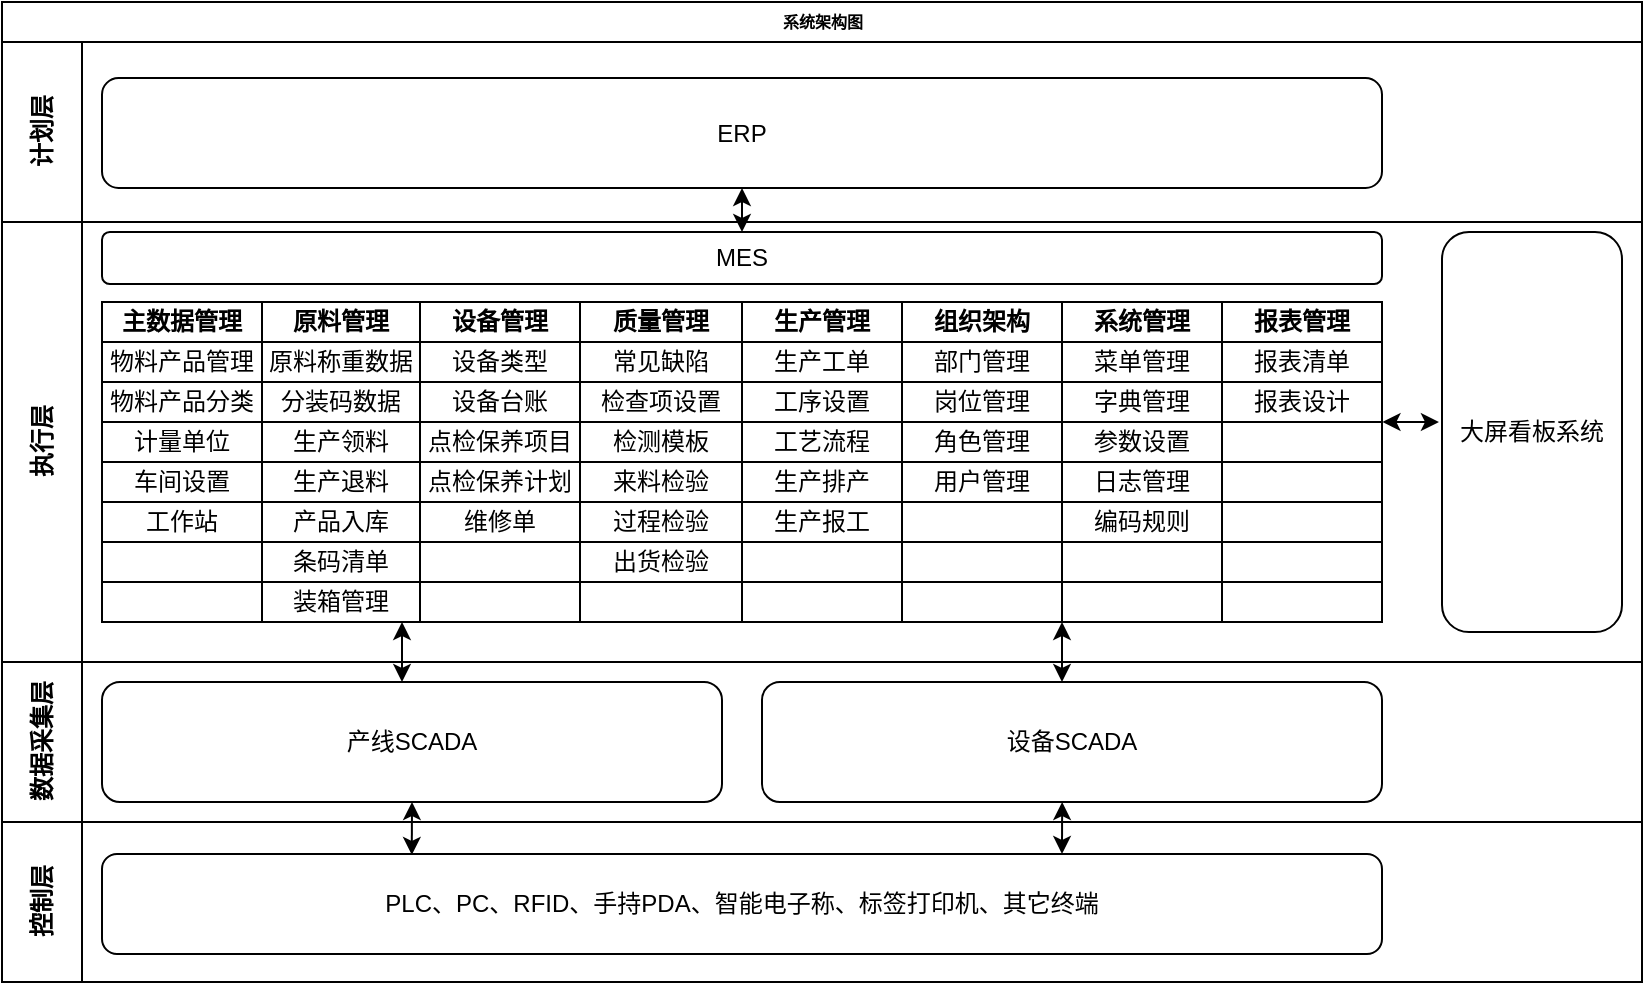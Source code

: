 <mxfile version="21.2.1" type="github">
  <diagram name="Page-1" id="c7488fd3-1785-93aa-aadb-54a6760d102a">
    <mxGraphModel dx="500" dy="239" grid="1" gridSize="10" guides="1" tooltips="1" connect="1" arrows="1" fold="1" page="1" pageScale="1" pageWidth="1100" pageHeight="850" background="none" math="0" shadow="0">
      <root>
        <mxCell id="0" />
        <mxCell id="1" parent="0" />
        <mxCell id="2b4e8129b02d487f-1" value="系统架构图" style="swimlane;html=1;childLayout=stackLayout;horizontal=1;startSize=20;horizontalStack=0;rounded=0;shadow=0;labelBackgroundColor=none;strokeWidth=1;fontFamily=Verdana;fontSize=8;align=center;" parent="1" vertex="1">
          <mxGeometry x="180" y="70" width="820" height="490" as="geometry" />
        </mxCell>
        <mxCell id="2b4e8129b02d487f-2" value="计划层" style="swimlane;html=1;startSize=40;horizontal=0;align=center;" parent="2b4e8129b02d487f-1" vertex="1">
          <mxGeometry y="20" width="820" height="90" as="geometry" />
        </mxCell>
        <mxCell id="jEixtRFuUvfLuJaJq4XK-9" value="ERP" style="rounded=1;whiteSpace=wrap;html=1;" vertex="1" parent="2b4e8129b02d487f-2">
          <mxGeometry x="50" y="18" width="640" height="55" as="geometry" />
        </mxCell>
        <mxCell id="2b4e8129b02d487f-3" value="执行层" style="swimlane;html=1;startSize=40;horizontal=0;" parent="2b4e8129b02d487f-1" vertex="1">
          <mxGeometry y="110" width="820" height="220" as="geometry" />
        </mxCell>
        <mxCell id="jEixtRFuUvfLuJaJq4XK-10" value="MES" style="rounded=1;whiteSpace=wrap;html=1;" vertex="1" parent="2b4e8129b02d487f-3">
          <mxGeometry x="50" y="5" width="640" height="26" as="geometry" />
        </mxCell>
        <mxCell id="jEixtRFuUvfLuJaJq4XK-14" value="" style="childLayout=tableLayout;recursiveResize=0;shadow=0;fillColor=none;" vertex="1" parent="2b4e8129b02d487f-3">
          <mxGeometry x="50" y="40" width="640" height="160" as="geometry" />
        </mxCell>
        <mxCell id="jEixtRFuUvfLuJaJq4XK-15" value="" style="shape=tableRow;horizontal=0;startSize=0;swimlaneHead=0;swimlaneBody=0;top=0;left=0;bottom=0;right=0;dropTarget=0;collapsible=0;recursiveResize=0;expand=0;fontStyle=0;fillColor=none;strokeColor=inherit;" vertex="1" parent="jEixtRFuUvfLuJaJq4XK-14">
          <mxGeometry width="640" height="20" as="geometry" />
        </mxCell>
        <mxCell id="jEixtRFuUvfLuJaJq4XK-31" value="主数据管理" style="connectable=0;recursiveResize=0;strokeColor=inherit;fillColor=none;align=center;whiteSpace=wrap;html=1;fontStyle=1" vertex="1" parent="jEixtRFuUvfLuJaJq4XK-15">
          <mxGeometry width="80" height="20" as="geometry">
            <mxRectangle width="80" height="20" as="alternateBounds" />
          </mxGeometry>
        </mxCell>
        <mxCell id="jEixtRFuUvfLuJaJq4XK-29" value="原料管理" style="connectable=0;recursiveResize=0;strokeColor=inherit;fillColor=none;align=center;whiteSpace=wrap;html=1;fontStyle=1" vertex="1" parent="jEixtRFuUvfLuJaJq4XK-15">
          <mxGeometry x="80" width="79" height="20" as="geometry">
            <mxRectangle width="79" height="20" as="alternateBounds" />
          </mxGeometry>
        </mxCell>
        <mxCell id="jEixtRFuUvfLuJaJq4XK-27" value="&lt;b&gt;设备管理&lt;/b&gt;" style="connectable=0;recursiveResize=0;strokeColor=inherit;fillColor=none;align=center;whiteSpace=wrap;html=1;" vertex="1" parent="jEixtRFuUvfLuJaJq4XK-15">
          <mxGeometry x="159" width="80" height="20" as="geometry">
            <mxRectangle width="80" height="20" as="alternateBounds" />
          </mxGeometry>
        </mxCell>
        <mxCell id="jEixtRFuUvfLuJaJq4XK-16" value="&lt;b&gt;质量管理&lt;/b&gt;" style="connectable=0;recursiveResize=0;strokeColor=inherit;fillColor=none;align=center;whiteSpace=wrap;html=1;" vertex="1" parent="jEixtRFuUvfLuJaJq4XK-15">
          <mxGeometry x="239" width="81" height="20" as="geometry">
            <mxRectangle width="81" height="20" as="alternateBounds" />
          </mxGeometry>
        </mxCell>
        <mxCell id="jEixtRFuUvfLuJaJq4XK-17" value="&lt;b&gt;生产管理&lt;/b&gt;" style="connectable=0;recursiveResize=0;strokeColor=inherit;fillColor=none;align=center;whiteSpace=wrap;html=1;" vertex="1" parent="jEixtRFuUvfLuJaJq4XK-15">
          <mxGeometry x="320" width="80" height="20" as="geometry">
            <mxRectangle width="80" height="20" as="alternateBounds" />
          </mxGeometry>
        </mxCell>
        <mxCell id="jEixtRFuUvfLuJaJq4XK-18" value="&lt;b&gt;组织架构&lt;/b&gt;" style="connectable=0;recursiveResize=0;strokeColor=inherit;fillColor=none;align=center;whiteSpace=wrap;html=1;" vertex="1" parent="jEixtRFuUvfLuJaJq4XK-15">
          <mxGeometry x="400" width="80" height="20" as="geometry">
            <mxRectangle width="80" height="20" as="alternateBounds" />
          </mxGeometry>
        </mxCell>
        <mxCell id="jEixtRFuUvfLuJaJq4XK-83" value="&lt;b&gt;系统管理&lt;/b&gt;" style="connectable=0;recursiveResize=0;strokeColor=inherit;fillColor=none;align=center;whiteSpace=wrap;html=1;" vertex="1" parent="jEixtRFuUvfLuJaJq4XK-15">
          <mxGeometry x="480" width="80" height="20" as="geometry">
            <mxRectangle width="80" height="20" as="alternateBounds" />
          </mxGeometry>
        </mxCell>
        <mxCell id="jEixtRFuUvfLuJaJq4XK-91" value="&lt;b&gt;报表管理&lt;/b&gt;" style="connectable=0;recursiveResize=0;strokeColor=inherit;fillColor=none;align=center;whiteSpace=wrap;html=1;" vertex="1" parent="jEixtRFuUvfLuJaJq4XK-15">
          <mxGeometry x="560" width="80" height="20" as="geometry">
            <mxRectangle width="80" height="20" as="alternateBounds" />
          </mxGeometry>
        </mxCell>
        <mxCell id="jEixtRFuUvfLuJaJq4XK-19" style="shape=tableRow;horizontal=0;startSize=0;swimlaneHead=0;swimlaneBody=0;top=0;left=0;bottom=0;right=0;dropTarget=0;collapsible=0;recursiveResize=0;expand=0;fontStyle=0;fillColor=none;strokeColor=inherit;" vertex="1" parent="jEixtRFuUvfLuJaJq4XK-14">
          <mxGeometry y="20" width="640" height="20" as="geometry" />
        </mxCell>
        <mxCell id="jEixtRFuUvfLuJaJq4XK-32" value="物料产品管理" style="connectable=0;recursiveResize=0;strokeColor=inherit;fillColor=none;align=center;whiteSpace=wrap;html=1;" vertex="1" parent="jEixtRFuUvfLuJaJq4XK-19">
          <mxGeometry width="80" height="20" as="geometry">
            <mxRectangle width="80" height="20" as="alternateBounds" />
          </mxGeometry>
        </mxCell>
        <mxCell id="jEixtRFuUvfLuJaJq4XK-30" value="原料称重数据" style="connectable=0;recursiveResize=0;strokeColor=inherit;fillColor=none;align=center;whiteSpace=wrap;html=1;" vertex="1" parent="jEixtRFuUvfLuJaJq4XK-19">
          <mxGeometry x="80" width="79" height="20" as="geometry">
            <mxRectangle width="79" height="20" as="alternateBounds" />
          </mxGeometry>
        </mxCell>
        <mxCell id="jEixtRFuUvfLuJaJq4XK-28" value="设备类型" style="connectable=0;recursiveResize=0;strokeColor=inherit;fillColor=none;align=center;whiteSpace=wrap;html=1;" vertex="1" parent="jEixtRFuUvfLuJaJq4XK-19">
          <mxGeometry x="159" width="80" height="20" as="geometry">
            <mxRectangle width="80" height="20" as="alternateBounds" />
          </mxGeometry>
        </mxCell>
        <mxCell id="jEixtRFuUvfLuJaJq4XK-20" value="常见缺陷" style="connectable=0;recursiveResize=0;strokeColor=inherit;fillColor=none;align=center;whiteSpace=wrap;html=1;" vertex="1" parent="jEixtRFuUvfLuJaJq4XK-19">
          <mxGeometry x="239" width="81" height="20" as="geometry">
            <mxRectangle width="81" height="20" as="alternateBounds" />
          </mxGeometry>
        </mxCell>
        <mxCell id="jEixtRFuUvfLuJaJq4XK-21" value="生产工单" style="connectable=0;recursiveResize=0;strokeColor=inherit;fillColor=none;align=center;whiteSpace=wrap;html=1;" vertex="1" parent="jEixtRFuUvfLuJaJq4XK-19">
          <mxGeometry x="320" width="80" height="20" as="geometry">
            <mxRectangle width="80" height="20" as="alternateBounds" />
          </mxGeometry>
        </mxCell>
        <mxCell id="jEixtRFuUvfLuJaJq4XK-22" value="部门管理" style="connectable=0;recursiveResize=0;strokeColor=inherit;fillColor=none;align=center;whiteSpace=wrap;html=1;" vertex="1" parent="jEixtRFuUvfLuJaJq4XK-19">
          <mxGeometry x="400" width="80" height="20" as="geometry">
            <mxRectangle width="80" height="20" as="alternateBounds" />
          </mxGeometry>
        </mxCell>
        <mxCell id="jEixtRFuUvfLuJaJq4XK-84" value="菜单管理" style="connectable=0;recursiveResize=0;strokeColor=inherit;fillColor=none;align=center;whiteSpace=wrap;html=1;" vertex="1" parent="jEixtRFuUvfLuJaJq4XK-19">
          <mxGeometry x="480" width="80" height="20" as="geometry">
            <mxRectangle width="80" height="20" as="alternateBounds" />
          </mxGeometry>
        </mxCell>
        <mxCell id="jEixtRFuUvfLuJaJq4XK-92" value="报表清单" style="connectable=0;recursiveResize=0;strokeColor=inherit;fillColor=none;align=center;whiteSpace=wrap;html=1;" vertex="1" parent="jEixtRFuUvfLuJaJq4XK-19">
          <mxGeometry x="560" width="80" height="20" as="geometry">
            <mxRectangle width="80" height="20" as="alternateBounds" />
          </mxGeometry>
        </mxCell>
        <mxCell id="jEixtRFuUvfLuJaJq4XK-33" style="shape=tableRow;horizontal=0;startSize=0;swimlaneHead=0;swimlaneBody=0;top=0;left=0;bottom=0;right=0;dropTarget=0;collapsible=0;recursiveResize=0;expand=0;fontStyle=0;fillColor=none;strokeColor=inherit;" vertex="1" parent="jEixtRFuUvfLuJaJq4XK-14">
          <mxGeometry y="40" width="640" height="20" as="geometry" />
        </mxCell>
        <mxCell id="jEixtRFuUvfLuJaJq4XK-34" value="物料产品分类" style="connectable=0;recursiveResize=0;strokeColor=inherit;fillColor=none;align=center;whiteSpace=wrap;html=1;" vertex="1" parent="jEixtRFuUvfLuJaJq4XK-33">
          <mxGeometry width="80" height="20" as="geometry">
            <mxRectangle width="80" height="20" as="alternateBounds" />
          </mxGeometry>
        </mxCell>
        <mxCell id="jEixtRFuUvfLuJaJq4XK-35" value="分装码数据" style="connectable=0;recursiveResize=0;strokeColor=inherit;fillColor=none;align=center;whiteSpace=wrap;html=1;" vertex="1" parent="jEixtRFuUvfLuJaJq4XK-33">
          <mxGeometry x="80" width="79" height="20" as="geometry">
            <mxRectangle width="79" height="20" as="alternateBounds" />
          </mxGeometry>
        </mxCell>
        <mxCell id="jEixtRFuUvfLuJaJq4XK-36" value="设备台账" style="connectable=0;recursiveResize=0;strokeColor=inherit;fillColor=none;align=center;whiteSpace=wrap;html=1;" vertex="1" parent="jEixtRFuUvfLuJaJq4XK-33">
          <mxGeometry x="159" width="80" height="20" as="geometry">
            <mxRectangle width="80" height="20" as="alternateBounds" />
          </mxGeometry>
        </mxCell>
        <mxCell id="jEixtRFuUvfLuJaJq4XK-37" value="检查项设置" style="connectable=0;recursiveResize=0;strokeColor=inherit;fillColor=none;align=center;whiteSpace=wrap;html=1;" vertex="1" parent="jEixtRFuUvfLuJaJq4XK-33">
          <mxGeometry x="239" width="81" height="20" as="geometry">
            <mxRectangle width="81" height="20" as="alternateBounds" />
          </mxGeometry>
        </mxCell>
        <mxCell id="jEixtRFuUvfLuJaJq4XK-38" value="工序设置" style="connectable=0;recursiveResize=0;strokeColor=inherit;fillColor=none;align=center;whiteSpace=wrap;html=1;" vertex="1" parent="jEixtRFuUvfLuJaJq4XK-33">
          <mxGeometry x="320" width="80" height="20" as="geometry">
            <mxRectangle width="80" height="20" as="alternateBounds" />
          </mxGeometry>
        </mxCell>
        <mxCell id="jEixtRFuUvfLuJaJq4XK-39" value="岗位管理" style="connectable=0;recursiveResize=0;strokeColor=inherit;fillColor=none;align=center;whiteSpace=wrap;html=1;" vertex="1" parent="jEixtRFuUvfLuJaJq4XK-33">
          <mxGeometry x="400" width="80" height="20" as="geometry">
            <mxRectangle width="80" height="20" as="alternateBounds" />
          </mxGeometry>
        </mxCell>
        <mxCell id="jEixtRFuUvfLuJaJq4XK-85" value="字典管理" style="connectable=0;recursiveResize=0;strokeColor=inherit;fillColor=none;align=center;whiteSpace=wrap;html=1;" vertex="1" parent="jEixtRFuUvfLuJaJq4XK-33">
          <mxGeometry x="480" width="80" height="20" as="geometry">
            <mxRectangle width="80" height="20" as="alternateBounds" />
          </mxGeometry>
        </mxCell>
        <mxCell id="jEixtRFuUvfLuJaJq4XK-93" value="报表设计" style="connectable=0;recursiveResize=0;strokeColor=inherit;fillColor=none;align=center;whiteSpace=wrap;html=1;" vertex="1" parent="jEixtRFuUvfLuJaJq4XK-33">
          <mxGeometry x="560" width="80" height="20" as="geometry">
            <mxRectangle width="80" height="20" as="alternateBounds" />
          </mxGeometry>
        </mxCell>
        <mxCell id="jEixtRFuUvfLuJaJq4XK-40" style="shape=tableRow;horizontal=0;startSize=0;swimlaneHead=0;swimlaneBody=0;top=0;left=0;bottom=0;right=0;dropTarget=0;collapsible=0;recursiveResize=0;expand=0;fontStyle=0;fillColor=none;strokeColor=inherit;" vertex="1" parent="jEixtRFuUvfLuJaJq4XK-14">
          <mxGeometry y="60" width="640" height="20" as="geometry" />
        </mxCell>
        <mxCell id="jEixtRFuUvfLuJaJq4XK-41" value="计量单位" style="connectable=0;recursiveResize=0;strokeColor=inherit;fillColor=none;align=center;whiteSpace=wrap;html=1;" vertex="1" parent="jEixtRFuUvfLuJaJq4XK-40">
          <mxGeometry width="80" height="20" as="geometry">
            <mxRectangle width="80" height="20" as="alternateBounds" />
          </mxGeometry>
        </mxCell>
        <mxCell id="jEixtRFuUvfLuJaJq4XK-42" value="生产领料" style="connectable=0;recursiveResize=0;strokeColor=inherit;fillColor=none;align=center;whiteSpace=wrap;html=1;" vertex="1" parent="jEixtRFuUvfLuJaJq4XK-40">
          <mxGeometry x="80" width="79" height="20" as="geometry">
            <mxRectangle width="79" height="20" as="alternateBounds" />
          </mxGeometry>
        </mxCell>
        <mxCell id="jEixtRFuUvfLuJaJq4XK-43" value="点检保养项目" style="connectable=0;recursiveResize=0;strokeColor=inherit;fillColor=none;align=center;whiteSpace=wrap;html=1;" vertex="1" parent="jEixtRFuUvfLuJaJq4XK-40">
          <mxGeometry x="159" width="80" height="20" as="geometry">
            <mxRectangle width="80" height="20" as="alternateBounds" />
          </mxGeometry>
        </mxCell>
        <mxCell id="jEixtRFuUvfLuJaJq4XK-44" value="检测模板" style="connectable=0;recursiveResize=0;strokeColor=inherit;fillColor=none;align=center;whiteSpace=wrap;html=1;" vertex="1" parent="jEixtRFuUvfLuJaJq4XK-40">
          <mxGeometry x="239" width="81" height="20" as="geometry">
            <mxRectangle width="81" height="20" as="alternateBounds" />
          </mxGeometry>
        </mxCell>
        <mxCell id="jEixtRFuUvfLuJaJq4XK-45" value="工艺流程" style="connectable=0;recursiveResize=0;strokeColor=inherit;fillColor=none;align=center;whiteSpace=wrap;html=1;" vertex="1" parent="jEixtRFuUvfLuJaJq4XK-40">
          <mxGeometry x="320" width="80" height="20" as="geometry">
            <mxRectangle width="80" height="20" as="alternateBounds" />
          </mxGeometry>
        </mxCell>
        <mxCell id="jEixtRFuUvfLuJaJq4XK-46" value="角色管理" style="connectable=0;recursiveResize=0;strokeColor=inherit;fillColor=none;align=center;whiteSpace=wrap;html=1;" vertex="1" parent="jEixtRFuUvfLuJaJq4XK-40">
          <mxGeometry x="400" width="80" height="20" as="geometry">
            <mxRectangle width="80" height="20" as="alternateBounds" />
          </mxGeometry>
        </mxCell>
        <mxCell id="jEixtRFuUvfLuJaJq4XK-86" value="参数设置" style="connectable=0;recursiveResize=0;strokeColor=inherit;fillColor=none;align=center;whiteSpace=wrap;html=1;" vertex="1" parent="jEixtRFuUvfLuJaJq4XK-40">
          <mxGeometry x="480" width="80" height="20" as="geometry">
            <mxRectangle width="80" height="20" as="alternateBounds" />
          </mxGeometry>
        </mxCell>
        <mxCell id="jEixtRFuUvfLuJaJq4XK-94" style="connectable=0;recursiveResize=0;strokeColor=inherit;fillColor=none;align=center;whiteSpace=wrap;html=1;" vertex="1" parent="jEixtRFuUvfLuJaJq4XK-40">
          <mxGeometry x="560" width="80" height="20" as="geometry">
            <mxRectangle width="80" height="20" as="alternateBounds" />
          </mxGeometry>
        </mxCell>
        <mxCell id="jEixtRFuUvfLuJaJq4XK-54" style="shape=tableRow;horizontal=0;startSize=0;swimlaneHead=0;swimlaneBody=0;top=0;left=0;bottom=0;right=0;dropTarget=0;collapsible=0;recursiveResize=0;expand=0;fontStyle=0;fillColor=none;strokeColor=inherit;" vertex="1" parent="jEixtRFuUvfLuJaJq4XK-14">
          <mxGeometry y="80" width="640" height="20" as="geometry" />
        </mxCell>
        <mxCell id="jEixtRFuUvfLuJaJq4XK-55" value="车间设置" style="connectable=0;recursiveResize=0;strokeColor=inherit;fillColor=none;align=center;whiteSpace=wrap;html=1;" vertex="1" parent="jEixtRFuUvfLuJaJq4XK-54">
          <mxGeometry width="80" height="20" as="geometry">
            <mxRectangle width="80" height="20" as="alternateBounds" />
          </mxGeometry>
        </mxCell>
        <mxCell id="jEixtRFuUvfLuJaJq4XK-56" value="生产退料" style="connectable=0;recursiveResize=0;strokeColor=inherit;fillColor=none;align=center;whiteSpace=wrap;html=1;" vertex="1" parent="jEixtRFuUvfLuJaJq4XK-54">
          <mxGeometry x="80" width="79" height="20" as="geometry">
            <mxRectangle width="79" height="20" as="alternateBounds" />
          </mxGeometry>
        </mxCell>
        <mxCell id="jEixtRFuUvfLuJaJq4XK-57" value="点检保养计划" style="connectable=0;recursiveResize=0;strokeColor=inherit;fillColor=none;align=center;whiteSpace=wrap;html=1;" vertex="1" parent="jEixtRFuUvfLuJaJq4XK-54">
          <mxGeometry x="159" width="80" height="20" as="geometry">
            <mxRectangle width="80" height="20" as="alternateBounds" />
          </mxGeometry>
        </mxCell>
        <mxCell id="jEixtRFuUvfLuJaJq4XK-58" value="来料检验" style="connectable=0;recursiveResize=0;strokeColor=inherit;fillColor=none;align=center;whiteSpace=wrap;html=1;" vertex="1" parent="jEixtRFuUvfLuJaJq4XK-54">
          <mxGeometry x="239" width="81" height="20" as="geometry">
            <mxRectangle width="81" height="20" as="alternateBounds" />
          </mxGeometry>
        </mxCell>
        <mxCell id="jEixtRFuUvfLuJaJq4XK-59" value="生产排产" style="connectable=0;recursiveResize=0;strokeColor=inherit;fillColor=none;align=center;whiteSpace=wrap;html=1;" vertex="1" parent="jEixtRFuUvfLuJaJq4XK-54">
          <mxGeometry x="320" width="80" height="20" as="geometry">
            <mxRectangle width="80" height="20" as="alternateBounds" />
          </mxGeometry>
        </mxCell>
        <mxCell id="jEixtRFuUvfLuJaJq4XK-60" value="用户管理" style="connectable=0;recursiveResize=0;strokeColor=inherit;fillColor=none;align=center;whiteSpace=wrap;html=1;" vertex="1" parent="jEixtRFuUvfLuJaJq4XK-54">
          <mxGeometry x="400" width="80" height="20" as="geometry">
            <mxRectangle width="80" height="20" as="alternateBounds" />
          </mxGeometry>
        </mxCell>
        <mxCell id="jEixtRFuUvfLuJaJq4XK-87" value="日志管理" style="connectable=0;recursiveResize=0;strokeColor=inherit;fillColor=none;align=center;whiteSpace=wrap;html=1;" vertex="1" parent="jEixtRFuUvfLuJaJq4XK-54">
          <mxGeometry x="480" width="80" height="20" as="geometry">
            <mxRectangle width="80" height="20" as="alternateBounds" />
          </mxGeometry>
        </mxCell>
        <mxCell id="jEixtRFuUvfLuJaJq4XK-95" style="connectable=0;recursiveResize=0;strokeColor=inherit;fillColor=none;align=center;whiteSpace=wrap;html=1;" vertex="1" parent="jEixtRFuUvfLuJaJq4XK-54">
          <mxGeometry x="560" width="80" height="20" as="geometry">
            <mxRectangle width="80" height="20" as="alternateBounds" />
          </mxGeometry>
        </mxCell>
        <mxCell id="jEixtRFuUvfLuJaJq4XK-47" style="shape=tableRow;horizontal=0;startSize=0;swimlaneHead=0;swimlaneBody=0;top=0;left=0;bottom=0;right=0;dropTarget=0;collapsible=0;recursiveResize=0;expand=0;fontStyle=0;fillColor=none;strokeColor=inherit;" vertex="1" parent="jEixtRFuUvfLuJaJq4XK-14">
          <mxGeometry y="100" width="640" height="20" as="geometry" />
        </mxCell>
        <mxCell id="jEixtRFuUvfLuJaJq4XK-48" value="工作站" style="connectable=0;recursiveResize=0;strokeColor=inherit;fillColor=none;align=center;whiteSpace=wrap;html=1;" vertex="1" parent="jEixtRFuUvfLuJaJq4XK-47">
          <mxGeometry width="80" height="20" as="geometry">
            <mxRectangle width="80" height="20" as="alternateBounds" />
          </mxGeometry>
        </mxCell>
        <mxCell id="jEixtRFuUvfLuJaJq4XK-49" value="产品入库" style="connectable=0;recursiveResize=0;strokeColor=inherit;fillColor=none;align=center;whiteSpace=wrap;html=1;" vertex="1" parent="jEixtRFuUvfLuJaJq4XK-47">
          <mxGeometry x="80" width="79" height="20" as="geometry">
            <mxRectangle width="79" height="20" as="alternateBounds" />
          </mxGeometry>
        </mxCell>
        <mxCell id="jEixtRFuUvfLuJaJq4XK-50" value="维修单" style="connectable=0;recursiveResize=0;strokeColor=inherit;fillColor=none;align=center;whiteSpace=wrap;html=1;" vertex="1" parent="jEixtRFuUvfLuJaJq4XK-47">
          <mxGeometry x="159" width="80" height="20" as="geometry">
            <mxRectangle width="80" height="20" as="alternateBounds" />
          </mxGeometry>
        </mxCell>
        <mxCell id="jEixtRFuUvfLuJaJq4XK-51" value="过程检验" style="connectable=0;recursiveResize=0;strokeColor=inherit;fillColor=none;align=center;whiteSpace=wrap;html=1;" vertex="1" parent="jEixtRFuUvfLuJaJq4XK-47">
          <mxGeometry x="239" width="81" height="20" as="geometry">
            <mxRectangle width="81" height="20" as="alternateBounds" />
          </mxGeometry>
        </mxCell>
        <mxCell id="jEixtRFuUvfLuJaJq4XK-52" value="生产报工" style="connectable=0;recursiveResize=0;strokeColor=inherit;fillColor=none;align=center;whiteSpace=wrap;html=1;" vertex="1" parent="jEixtRFuUvfLuJaJq4XK-47">
          <mxGeometry x="320" width="80" height="20" as="geometry">
            <mxRectangle width="80" height="20" as="alternateBounds" />
          </mxGeometry>
        </mxCell>
        <mxCell id="jEixtRFuUvfLuJaJq4XK-53" style="connectable=0;recursiveResize=0;strokeColor=inherit;fillColor=none;align=center;whiteSpace=wrap;html=1;" vertex="1" parent="jEixtRFuUvfLuJaJq4XK-47">
          <mxGeometry x="400" width="80" height="20" as="geometry">
            <mxRectangle width="80" height="20" as="alternateBounds" />
          </mxGeometry>
        </mxCell>
        <mxCell id="jEixtRFuUvfLuJaJq4XK-88" value="编码规则" style="connectable=0;recursiveResize=0;strokeColor=inherit;fillColor=none;align=center;whiteSpace=wrap;html=1;" vertex="1" parent="jEixtRFuUvfLuJaJq4XK-47">
          <mxGeometry x="480" width="80" height="20" as="geometry">
            <mxRectangle width="80" height="20" as="alternateBounds" />
          </mxGeometry>
        </mxCell>
        <mxCell id="jEixtRFuUvfLuJaJq4XK-96" style="connectable=0;recursiveResize=0;strokeColor=inherit;fillColor=none;align=center;whiteSpace=wrap;html=1;" vertex="1" parent="jEixtRFuUvfLuJaJq4XK-47">
          <mxGeometry x="560" width="80" height="20" as="geometry">
            <mxRectangle width="80" height="20" as="alternateBounds" />
          </mxGeometry>
        </mxCell>
        <mxCell id="jEixtRFuUvfLuJaJq4XK-68" style="shape=tableRow;horizontal=0;startSize=0;swimlaneHead=0;swimlaneBody=0;top=0;left=0;bottom=0;right=0;dropTarget=0;collapsible=0;recursiveResize=0;expand=0;fontStyle=0;fillColor=none;strokeColor=inherit;" vertex="1" parent="jEixtRFuUvfLuJaJq4XK-14">
          <mxGeometry y="120" width="640" height="20" as="geometry" />
        </mxCell>
        <mxCell id="jEixtRFuUvfLuJaJq4XK-69" style="connectable=0;recursiveResize=0;strokeColor=inherit;fillColor=none;align=center;whiteSpace=wrap;html=1;" vertex="1" parent="jEixtRFuUvfLuJaJq4XK-68">
          <mxGeometry width="80" height="20" as="geometry">
            <mxRectangle width="80" height="20" as="alternateBounds" />
          </mxGeometry>
        </mxCell>
        <mxCell id="jEixtRFuUvfLuJaJq4XK-70" value="条码清单" style="connectable=0;recursiveResize=0;strokeColor=inherit;fillColor=none;align=center;whiteSpace=wrap;html=1;" vertex="1" parent="jEixtRFuUvfLuJaJq4XK-68">
          <mxGeometry x="80" width="79" height="20" as="geometry">
            <mxRectangle width="79" height="20" as="alternateBounds" />
          </mxGeometry>
        </mxCell>
        <mxCell id="jEixtRFuUvfLuJaJq4XK-71" style="connectable=0;recursiveResize=0;strokeColor=inherit;fillColor=none;align=center;whiteSpace=wrap;html=1;" vertex="1" parent="jEixtRFuUvfLuJaJq4XK-68">
          <mxGeometry x="159" width="80" height="20" as="geometry">
            <mxRectangle width="80" height="20" as="alternateBounds" />
          </mxGeometry>
        </mxCell>
        <mxCell id="jEixtRFuUvfLuJaJq4XK-72" value="出货检验" style="connectable=0;recursiveResize=0;strokeColor=inherit;fillColor=none;align=center;whiteSpace=wrap;html=1;" vertex="1" parent="jEixtRFuUvfLuJaJq4XK-68">
          <mxGeometry x="239" width="81" height="20" as="geometry">
            <mxRectangle width="81" height="20" as="alternateBounds" />
          </mxGeometry>
        </mxCell>
        <mxCell id="jEixtRFuUvfLuJaJq4XK-73" style="connectable=0;recursiveResize=0;strokeColor=inherit;fillColor=none;align=center;whiteSpace=wrap;html=1;" vertex="1" parent="jEixtRFuUvfLuJaJq4XK-68">
          <mxGeometry x="320" width="80" height="20" as="geometry">
            <mxRectangle width="80" height="20" as="alternateBounds" />
          </mxGeometry>
        </mxCell>
        <mxCell id="jEixtRFuUvfLuJaJq4XK-74" style="connectable=0;recursiveResize=0;strokeColor=inherit;fillColor=none;align=center;whiteSpace=wrap;html=1;" vertex="1" parent="jEixtRFuUvfLuJaJq4XK-68">
          <mxGeometry x="400" width="80" height="20" as="geometry">
            <mxRectangle width="80" height="20" as="alternateBounds" />
          </mxGeometry>
        </mxCell>
        <mxCell id="jEixtRFuUvfLuJaJq4XK-89" style="connectable=0;recursiveResize=0;strokeColor=inherit;fillColor=none;align=center;whiteSpace=wrap;html=1;" vertex="1" parent="jEixtRFuUvfLuJaJq4XK-68">
          <mxGeometry x="480" width="80" height="20" as="geometry">
            <mxRectangle width="80" height="20" as="alternateBounds" />
          </mxGeometry>
        </mxCell>
        <mxCell id="jEixtRFuUvfLuJaJq4XK-97" style="connectable=0;recursiveResize=0;strokeColor=inherit;fillColor=none;align=center;whiteSpace=wrap;html=1;" vertex="1" parent="jEixtRFuUvfLuJaJq4XK-68">
          <mxGeometry x="560" width="80" height="20" as="geometry">
            <mxRectangle width="80" height="20" as="alternateBounds" />
          </mxGeometry>
        </mxCell>
        <mxCell id="jEixtRFuUvfLuJaJq4XK-61" style="shape=tableRow;horizontal=0;startSize=0;swimlaneHead=0;swimlaneBody=0;top=0;left=0;bottom=0;right=0;dropTarget=0;collapsible=0;recursiveResize=0;expand=0;fontStyle=0;fillColor=none;strokeColor=inherit;" vertex="1" parent="jEixtRFuUvfLuJaJq4XK-14">
          <mxGeometry y="140" width="640" height="20" as="geometry" />
        </mxCell>
        <mxCell id="jEixtRFuUvfLuJaJq4XK-62" style="connectable=0;recursiveResize=0;strokeColor=inherit;fillColor=none;align=center;whiteSpace=wrap;html=1;" vertex="1" parent="jEixtRFuUvfLuJaJq4XK-61">
          <mxGeometry width="80" height="20" as="geometry">
            <mxRectangle width="80" height="20" as="alternateBounds" />
          </mxGeometry>
        </mxCell>
        <mxCell id="jEixtRFuUvfLuJaJq4XK-63" value="装箱管理" style="connectable=0;recursiveResize=0;strokeColor=inherit;fillColor=none;align=center;whiteSpace=wrap;html=1;" vertex="1" parent="jEixtRFuUvfLuJaJq4XK-61">
          <mxGeometry x="80" width="79" height="20" as="geometry">
            <mxRectangle width="79" height="20" as="alternateBounds" />
          </mxGeometry>
        </mxCell>
        <mxCell id="jEixtRFuUvfLuJaJq4XK-64" style="connectable=0;recursiveResize=0;strokeColor=inherit;fillColor=none;align=center;whiteSpace=wrap;html=1;" vertex="1" parent="jEixtRFuUvfLuJaJq4XK-61">
          <mxGeometry x="159" width="80" height="20" as="geometry">
            <mxRectangle width="80" height="20" as="alternateBounds" />
          </mxGeometry>
        </mxCell>
        <mxCell id="jEixtRFuUvfLuJaJq4XK-65" style="connectable=0;recursiveResize=0;strokeColor=inherit;fillColor=none;align=center;whiteSpace=wrap;html=1;" vertex="1" parent="jEixtRFuUvfLuJaJq4XK-61">
          <mxGeometry x="239" width="81" height="20" as="geometry">
            <mxRectangle width="81" height="20" as="alternateBounds" />
          </mxGeometry>
        </mxCell>
        <mxCell id="jEixtRFuUvfLuJaJq4XK-66" style="connectable=0;recursiveResize=0;strokeColor=inherit;fillColor=none;align=center;whiteSpace=wrap;html=1;" vertex="1" parent="jEixtRFuUvfLuJaJq4XK-61">
          <mxGeometry x="320" width="80" height="20" as="geometry">
            <mxRectangle width="80" height="20" as="alternateBounds" />
          </mxGeometry>
        </mxCell>
        <mxCell id="jEixtRFuUvfLuJaJq4XK-67" style="connectable=0;recursiveResize=0;strokeColor=inherit;fillColor=none;align=center;whiteSpace=wrap;html=1;" vertex="1" parent="jEixtRFuUvfLuJaJq4XK-61">
          <mxGeometry x="400" width="80" height="20" as="geometry">
            <mxRectangle width="80" height="20" as="alternateBounds" />
          </mxGeometry>
        </mxCell>
        <mxCell id="jEixtRFuUvfLuJaJq4XK-90" style="connectable=0;recursiveResize=0;strokeColor=inherit;fillColor=none;align=center;whiteSpace=wrap;html=1;" vertex="1" parent="jEixtRFuUvfLuJaJq4XK-61">
          <mxGeometry x="480" width="80" height="20" as="geometry">
            <mxRectangle width="80" height="20" as="alternateBounds" />
          </mxGeometry>
        </mxCell>
        <mxCell id="jEixtRFuUvfLuJaJq4XK-98" style="connectable=0;recursiveResize=0;strokeColor=inherit;fillColor=none;align=center;whiteSpace=wrap;html=1;" vertex="1" parent="jEixtRFuUvfLuJaJq4XK-61">
          <mxGeometry x="560" width="80" height="20" as="geometry">
            <mxRectangle width="80" height="20" as="alternateBounds" />
          </mxGeometry>
        </mxCell>
        <mxCell id="jEixtRFuUvfLuJaJq4XK-102" value="大屏看板系统" style="rounded=1;whiteSpace=wrap;html=1;" vertex="1" parent="2b4e8129b02d487f-3">
          <mxGeometry x="720" y="5" width="90" height="200" as="geometry" />
        </mxCell>
        <mxCell id="jEixtRFuUvfLuJaJq4XK-109" value="" style="endArrow=classic;startArrow=classic;html=1;rounded=0;" edge="1" parent="2b4e8129b02d487f-3">
          <mxGeometry width="50" height="50" relative="1" as="geometry">
            <mxPoint x="530" y="230" as="sourcePoint" />
            <mxPoint x="530" y="200" as="targetPoint" />
          </mxGeometry>
        </mxCell>
        <mxCell id="jEixtRFuUvfLuJaJq4XK-114" value="" style="endArrow=classic;startArrow=classic;html=1;rounded=0;exitX=-0.017;exitY=0.475;exitDx=0;exitDy=0;exitPerimeter=0;" edge="1" parent="2b4e8129b02d487f-3" source="jEixtRFuUvfLuJaJq4XK-102">
          <mxGeometry width="50" height="50" relative="1" as="geometry">
            <mxPoint x="690" y="120" as="sourcePoint" />
            <mxPoint x="690.24" y="100" as="targetPoint" />
          </mxGeometry>
        </mxCell>
        <mxCell id="2b4e8129b02d487f-4" value="数据采集层" style="swimlane;html=1;startSize=40;horizontal=0;" parent="2b4e8129b02d487f-1" vertex="1">
          <mxGeometry y="330" width="820" height="80" as="geometry" />
        </mxCell>
        <mxCell id="jEixtRFuUvfLuJaJq4XK-99" value="产线SCADA" style="rounded=1;whiteSpace=wrap;html=1;" vertex="1" parent="2b4e8129b02d487f-4">
          <mxGeometry x="50" y="10" width="310" height="60" as="geometry" />
        </mxCell>
        <mxCell id="jEixtRFuUvfLuJaJq4XK-100" value="设备SCADA" style="rounded=1;whiteSpace=wrap;html=1;" vertex="1" parent="2b4e8129b02d487f-4">
          <mxGeometry x="380" y="10" width="310" height="60" as="geometry" />
        </mxCell>
        <mxCell id="jEixtRFuUvfLuJaJq4XK-108" value="" style="endArrow=classic;startArrow=classic;html=1;rounded=0;" edge="1" parent="2b4e8129b02d487f-4">
          <mxGeometry width="50" height="50" relative="1" as="geometry">
            <mxPoint x="200" y="10" as="sourcePoint" />
            <mxPoint x="200" y="-20" as="targetPoint" />
          </mxGeometry>
        </mxCell>
        <mxCell id="jEixtRFuUvfLuJaJq4XK-110" value="" style="endArrow=classic;startArrow=classic;html=1;rounded=0;exitX=0.242;exitY=0.009;exitDx=0;exitDy=0;exitPerimeter=0;" edge="1" parent="2b4e8129b02d487f-4" source="jEixtRFuUvfLuJaJq4XK-101">
          <mxGeometry width="50" height="50" relative="1" as="geometry">
            <mxPoint x="204.76" y="90" as="sourcePoint" />
            <mxPoint x="205" y="70" as="targetPoint" />
          </mxGeometry>
        </mxCell>
        <mxCell id="jEixtRFuUvfLuJaJq4XK-113" value="" style="endArrow=classic;startArrow=classic;html=1;rounded=0;exitX=0.75;exitY=0;exitDx=0;exitDy=0;" edge="1" parent="2b4e8129b02d487f-4" source="jEixtRFuUvfLuJaJq4XK-101">
          <mxGeometry width="50" height="50" relative="1" as="geometry">
            <mxPoint x="529.83" y="90" as="sourcePoint" />
            <mxPoint x="530.07" y="70" as="targetPoint" />
          </mxGeometry>
        </mxCell>
        <mxCell id="jEixtRFuUvfLuJaJq4XK-104" value="" style="endArrow=classic;startArrow=classic;html=1;rounded=0;exitX=0.5;exitY=0;exitDx=0;exitDy=0;entryX=0.5;entryY=1;entryDx=0;entryDy=0;" edge="1" parent="2b4e8129b02d487f-1" source="jEixtRFuUvfLuJaJq4XK-10" target="jEixtRFuUvfLuJaJq4XK-9">
          <mxGeometry width="50" height="50" relative="1" as="geometry">
            <mxPoint x="345" y="115" as="sourcePoint" />
            <mxPoint x="395" y="65" as="targetPoint" />
          </mxGeometry>
        </mxCell>
        <mxCell id="jEixtRFuUvfLuJaJq4XK-1" value="控制层" style="swimlane;html=1;startSize=40;horizontal=0;" vertex="1" parent="2b4e8129b02d487f-1">
          <mxGeometry y="410" width="820" height="80" as="geometry" />
        </mxCell>
        <mxCell id="jEixtRFuUvfLuJaJq4XK-101" value="PLC、PC、RFID、手持PDA、智能电子称、标签打印机、其它终端" style="rounded=1;whiteSpace=wrap;html=1;" vertex="1" parent="jEixtRFuUvfLuJaJq4XK-1">
          <mxGeometry x="50" y="16" width="640" height="50" as="geometry" />
        </mxCell>
      </root>
    </mxGraphModel>
  </diagram>
</mxfile>
